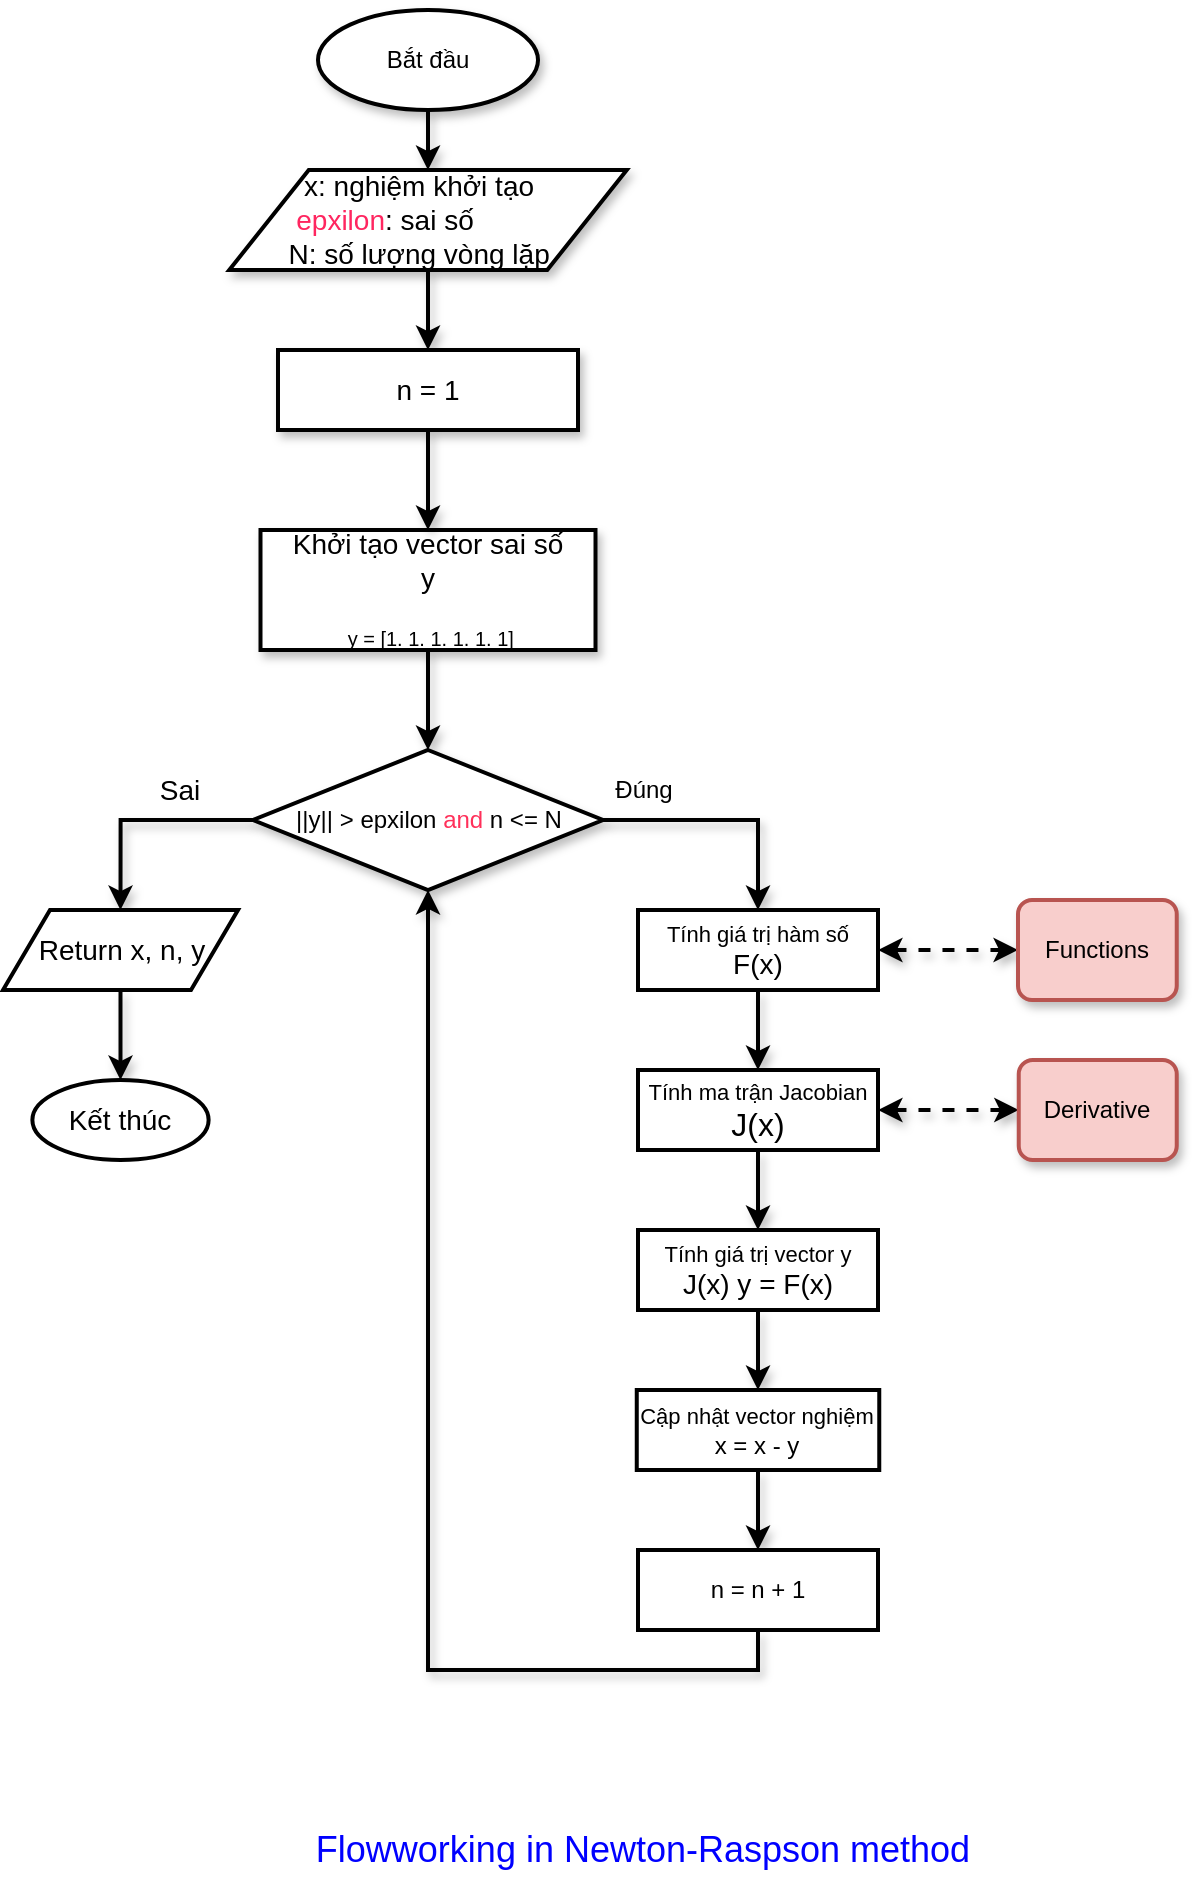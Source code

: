 <mxfile version="12.9.10" type="google"><diagram id="C5RBs43oDa-KdzZeNtuy" name="Page-1"><mxGraphModel dx="868" dy="488" grid="1" gridSize="10" guides="1" tooltips="1" connect="1" arrows="1" fold="1" page="1" pageScale="1" pageWidth="827" pageHeight="1169" math="0" shadow="0"><root><mxCell id="WIyWlLk6GJQsqaUBKTNV-0"/><mxCell id="WIyWlLk6GJQsqaUBKTNV-1" parent="WIyWlLk6GJQsqaUBKTNV-0"/><mxCell id="SQSyZdrci5-xPN-aQTmg-36" style="edgeStyle=orthogonalEdgeStyle;rounded=0;orthogonalLoop=1;jettySize=auto;html=1;exitX=0.5;exitY=1;exitDx=0;exitDy=0;entryX=0.5;entryY=0;entryDx=0;entryDy=0;shadow=1;strokeWidth=2;" parent="WIyWlLk6GJQsqaUBKTNV-1" source="SQSyZdrci5-xPN-aQTmg-0" target="SQSyZdrci5-xPN-aQTmg-1" edge="1"><mxGeometry relative="1" as="geometry"/></mxCell><mxCell id="SQSyZdrci5-xPN-aQTmg-0" value="Bắt đầu" style="ellipse;whiteSpace=wrap;html=1;shadow=1;comic=1;strokeWidth=2;" parent="WIyWlLk6GJQsqaUBKTNV-1" vertex="1"><mxGeometry x="330" y="110" width="110" height="50" as="geometry"/></mxCell><mxCell id="SQSyZdrci5-xPN-aQTmg-5" style="edgeStyle=orthogonalEdgeStyle;rounded=0;orthogonalLoop=1;jettySize=auto;html=1;exitX=0.5;exitY=1;exitDx=0;exitDy=0;entryX=0.5;entryY=0;entryDx=0;entryDy=0;shadow=1;strokeWidth=2;" parent="WIyWlLk6GJQsqaUBKTNV-1" source="SQSyZdrci5-xPN-aQTmg-1" target="SQSyZdrci5-xPN-aQTmg-11" edge="1"><mxGeometry relative="1" as="geometry"/></mxCell><mxCell id="SQSyZdrci5-xPN-aQTmg-1" value="&lt;font style=&quot;font-size: 14px&quot;&gt;&amp;nbsp; &amp;nbsp; &amp;nbsp; &amp;nbsp; &amp;nbsp;x: nghiệm khởi tạo&amp;nbsp;&lt;br&gt;&amp;nbsp; &amp;nbsp; &amp;nbsp; &amp;nbsp; &lt;font color=&quot;#ff2660&quot;&gt;epxilon&lt;/font&gt;: sai số&lt;br&gt;&amp;nbsp; &amp;nbsp; &amp;nbsp; &amp;nbsp;N: số lượng vòng lặp&lt;/font&gt;" style="shape=parallelogram;perimeter=parallelogramPerimeter;whiteSpace=wrap;html=1;shadow=1;comic=0;strokeWidth=2;align=left;" parent="WIyWlLk6GJQsqaUBKTNV-1" vertex="1"><mxGeometry x="285.63" y="190" width="198.75" height="50" as="geometry"/></mxCell><mxCell id="SQSyZdrci5-xPN-aQTmg-7" style="edgeStyle=orthogonalEdgeStyle;rounded=0;orthogonalLoop=1;jettySize=auto;html=1;exitX=0.5;exitY=1;exitDx=0;exitDy=0;entryX=0.5;entryY=0;entryDx=0;entryDy=0;entryPerimeter=0;shadow=1;strokeWidth=2;" parent="WIyWlLk6GJQsqaUBKTNV-1" source="SQSyZdrci5-xPN-aQTmg-3" target="SQSyZdrci5-xPN-aQTmg-6" edge="1"><mxGeometry relative="1" as="geometry"/></mxCell><mxCell id="SQSyZdrci5-xPN-aQTmg-3" value="&lt;font style=&quot;font-size: 14px&quot;&gt;Khởi tạo vector sai số&lt;br&gt;y&lt;br&gt;&lt;/font&gt;&lt;br&gt;&lt;font style=&quot;font-size: 10px&quot;&gt;&amp;nbsp;y = [1. 1. 1. 1. 1. 1]&lt;/font&gt;" style="rounded=0;whiteSpace=wrap;html=1;shadow=1;comic=0;strokeWidth=2;" parent="WIyWlLk6GJQsqaUBKTNV-1" vertex="1"><mxGeometry x="301.25" y="370" width="167.5" height="60" as="geometry"/></mxCell><mxCell id="SQSyZdrci5-xPN-aQTmg-15" style="edgeStyle=orthogonalEdgeStyle;rounded=0;orthogonalLoop=1;jettySize=auto;html=1;exitX=1;exitY=0.5;exitDx=0;exitDy=0;exitPerimeter=0;shadow=1;strokeWidth=2;entryX=0.5;entryY=0;entryDx=0;entryDy=0;" parent="WIyWlLk6GJQsqaUBKTNV-1" source="SQSyZdrci5-xPN-aQTmg-6" target="SQSyZdrci5-xPN-aQTmg-20" edge="1"><mxGeometry relative="1" as="geometry"><mxPoint x="550" y="570" as="targetPoint"/></mxGeometry></mxCell><mxCell id="SQSyZdrci5-xPN-aQTmg-6" value="||y|| &amp;gt; epxilon &lt;font color=&quot;#ff305a&quot;&gt;and&lt;/font&gt; n &amp;lt;= N" style="strokeWidth=2;html=1;shape=mxgraph.flowchart.decision;whiteSpace=wrap;shadow=1;comic=0;" parent="WIyWlLk6GJQsqaUBKTNV-1" vertex="1"><mxGeometry x="297.5" y="480" width="175" height="70" as="geometry"/></mxCell><mxCell id="SQSyZdrci5-xPN-aQTmg-13" style="edgeStyle=orthogonalEdgeStyle;rounded=0;orthogonalLoop=1;jettySize=auto;html=1;exitX=0.5;exitY=1;exitDx=0;exitDy=0;entryX=0.5;entryY=0;entryDx=0;entryDy=0;shadow=1;strokeWidth=2;" parent="WIyWlLk6GJQsqaUBKTNV-1" source="SQSyZdrci5-xPN-aQTmg-11" target="SQSyZdrci5-xPN-aQTmg-3" edge="1"><mxGeometry relative="1" as="geometry"/></mxCell><mxCell id="SQSyZdrci5-xPN-aQTmg-11" value="&lt;font style=&quot;font-size: 14px&quot;&gt;n = 1&lt;/font&gt;" style="rounded=0;whiteSpace=wrap;html=1;shadow=1;comic=0;strokeWidth=2;" parent="WIyWlLk6GJQsqaUBKTNV-1" vertex="1"><mxGeometry x="310" y="280" width="150" height="40" as="geometry"/></mxCell><mxCell id="SQSyZdrci5-xPN-aQTmg-16" value="Đúng" style="text;html=1;strokeColor=none;fillColor=none;align=center;verticalAlign=middle;whiteSpace=wrap;rounded=0;shadow=0;comic=0;" parent="WIyWlLk6GJQsqaUBKTNV-1" vertex="1"><mxGeometry x="472.5" y="490" width="40" height="20" as="geometry"/></mxCell><mxCell id="SQSyZdrci5-xPN-aQTmg-29" style="edgeStyle=orthogonalEdgeStyle;rounded=0;orthogonalLoop=1;jettySize=auto;html=1;exitX=0;exitY=0.5;exitDx=0;exitDy=0;entryX=0.5;entryY=0;entryDx=0;entryDy=0;shadow=1;strokeWidth=2;exitPerimeter=0;" parent="WIyWlLk6GJQsqaUBKTNV-1" source="SQSyZdrci5-xPN-aQTmg-6" target="SQSyZdrci5-xPN-aQTmg-28" edge="1"><mxGeometry relative="1" as="geometry"/></mxCell><mxCell id="SQSyZdrci5-xPN-aQTmg-18" value="&lt;font style=&quot;font-size: 14px&quot;&gt;Sai&lt;/font&gt;" style="text;html=1;strokeColor=none;fillColor=none;align=center;verticalAlign=middle;whiteSpace=wrap;rounded=0;shadow=0;comic=0;" parent="WIyWlLk6GJQsqaUBKTNV-1" vertex="1"><mxGeometry x="241.25" y="490" width="40" height="20" as="geometry"/></mxCell><mxCell id="SQSyZdrci5-xPN-aQTmg-22" style="edgeStyle=orthogonalEdgeStyle;rounded=0;orthogonalLoop=1;jettySize=auto;html=1;exitX=0.5;exitY=1;exitDx=0;exitDy=0;entryX=0.5;entryY=0;entryDx=0;entryDy=0;shadow=1;strokeWidth=2;" parent="WIyWlLk6GJQsqaUBKTNV-1" source="SQSyZdrci5-xPN-aQTmg-20" target="SQSyZdrci5-xPN-aQTmg-21" edge="1"><mxGeometry relative="1" as="geometry"/></mxCell><mxCell id="SQSyZdrci5-xPN-aQTmg-47" style="edgeStyle=orthogonalEdgeStyle;rounded=0;orthogonalLoop=1;jettySize=auto;html=1;exitX=1;exitY=0.5;exitDx=0;exitDy=0;entryX=0;entryY=0.5;entryDx=0;entryDy=0;shadow=1;strokeWidth=2;endArrow=classic;endFill=1;startArrow=classic;startFill=1;jumpSize=1;dashed=1;" parent="WIyWlLk6GJQsqaUBKTNV-1" source="SQSyZdrci5-xPN-aQTmg-20" target="SQSyZdrci5-xPN-aQTmg-43" edge="1"><mxGeometry relative="1" as="geometry"/></mxCell><mxCell id="SQSyZdrci5-xPN-aQTmg-20" value="&lt;font style=&quot;font-size: 11px&quot;&gt;Tính giá trị hàm số&lt;/font&gt;&lt;br&gt;&lt;font style=&quot;font-size: 14px&quot;&gt;F(x)&lt;/font&gt;" style="rounded=0;whiteSpace=wrap;html=1;shadow=0;comic=0;strokeColor=#000000;strokeWidth=2;fillColor=#ffffff;" parent="WIyWlLk6GJQsqaUBKTNV-1" vertex="1"><mxGeometry x="490" y="560" width="120" height="40" as="geometry"/></mxCell><mxCell id="SQSyZdrci5-xPN-aQTmg-24" style="edgeStyle=orthogonalEdgeStyle;rounded=0;orthogonalLoop=1;jettySize=auto;html=1;exitX=0.5;exitY=1;exitDx=0;exitDy=0;entryX=0.5;entryY=0;entryDx=0;entryDy=0;shadow=1;strokeWidth=2;" parent="WIyWlLk6GJQsqaUBKTNV-1" source="SQSyZdrci5-xPN-aQTmg-21" target="SQSyZdrci5-xPN-aQTmg-23" edge="1"><mxGeometry relative="1" as="geometry"/></mxCell><mxCell id="SQSyZdrci5-xPN-aQTmg-48" style="edgeStyle=orthogonalEdgeStyle;rounded=0;jumpSize=1;orthogonalLoop=1;jettySize=auto;html=1;exitX=1;exitY=0.5;exitDx=0;exitDy=0;shadow=1;startArrow=classic;startFill=1;endArrow=classic;endFill=1;strokeWidth=2;entryX=0;entryY=0.5;entryDx=0;entryDy=0;dashed=1;" parent="WIyWlLk6GJQsqaUBKTNV-1" source="SQSyZdrci5-xPN-aQTmg-21" target="SQSyZdrci5-xPN-aQTmg-44" edge="1"><mxGeometry relative="1" as="geometry"><mxPoint x="690" y="670" as="targetPoint"/></mxGeometry></mxCell><mxCell id="SQSyZdrci5-xPN-aQTmg-21" value="&lt;font&gt;&lt;span style=&quot;font-size: 11px&quot;&gt;Tính ma trận Jacobian&lt;/span&gt;&lt;br&gt;&lt;font size=&quot;3&quot;&gt;J(x)&lt;/font&gt;&lt;br&gt;&lt;/font&gt;" style="rounded=0;whiteSpace=wrap;html=1;shadow=0;comic=0;strokeColor=#000000;strokeWidth=2;fillColor=#ffffff;" parent="WIyWlLk6GJQsqaUBKTNV-1" vertex="1"><mxGeometry x="490" y="640" width="120" height="40" as="geometry"/></mxCell><mxCell id="SQSyZdrci5-xPN-aQTmg-25" style="edgeStyle=orthogonalEdgeStyle;rounded=0;orthogonalLoop=1;jettySize=auto;html=1;exitX=0.5;exitY=1;exitDx=0;exitDy=0;shadow=1;strokeWidth=2;entryX=0.5;entryY=0;entryDx=0;entryDy=0;" parent="WIyWlLk6GJQsqaUBKTNV-1" source="SQSyZdrci5-xPN-aQTmg-23" target="SQSyZdrci5-xPN-aQTmg-26" edge="1"><mxGeometry relative="1" as="geometry"><mxPoint x="550" y="870" as="targetPoint"/><Array as="points"/></mxGeometry></mxCell><mxCell id="SQSyZdrci5-xPN-aQTmg-23" value="&lt;font style=&quot;font-size: 11px&quot;&gt;Tính giá trị vector y&lt;/font&gt;&lt;br&gt;&lt;font style=&quot;font-size: 14px&quot;&gt;J(x) y = F(x)&lt;/font&gt;" style="rounded=0;whiteSpace=wrap;html=1;shadow=0;comic=0;strokeColor=#000000;strokeWidth=2;fillColor=#ffffff;" parent="WIyWlLk6GJQsqaUBKTNV-1" vertex="1"><mxGeometry x="490" y="720" width="120" height="40" as="geometry"/></mxCell><mxCell id="SQSyZdrci5-xPN-aQTmg-34" style="edgeStyle=orthogonalEdgeStyle;rounded=0;orthogonalLoop=1;jettySize=auto;html=1;exitX=0.5;exitY=1;exitDx=0;exitDy=0;entryX=0.5;entryY=0;entryDx=0;entryDy=0;shadow=1;strokeWidth=2;" parent="WIyWlLk6GJQsqaUBKTNV-1" source="SQSyZdrci5-xPN-aQTmg-26" target="SQSyZdrci5-xPN-aQTmg-33" edge="1"><mxGeometry relative="1" as="geometry"/></mxCell><mxCell id="SQSyZdrci5-xPN-aQTmg-26" value="&lt;font style=&quot;font-size: 11px&quot;&gt;Cập nhật vector nghiệm&lt;/font&gt;&lt;br&gt;x = x - y" style="rounded=0;whiteSpace=wrap;html=1;shadow=0;comic=0;strokeColor=#000000;strokeWidth=2;fillColor=#ffffff;" parent="WIyWlLk6GJQsqaUBKTNV-1" vertex="1"><mxGeometry x="489.38" y="800" width="121.25" height="40" as="geometry"/></mxCell><mxCell id="SQSyZdrci5-xPN-aQTmg-51" style="edgeStyle=orthogonalEdgeStyle;rounded=0;jumpSize=1;orthogonalLoop=1;jettySize=auto;html=1;exitX=0.5;exitY=1;exitDx=0;exitDy=0;entryX=0.5;entryY=0;entryDx=0;entryDy=0;shadow=1;startArrow=none;startFill=0;endArrow=classic;endFill=1;strokeWidth=2;" parent="WIyWlLk6GJQsqaUBKTNV-1" source="SQSyZdrci5-xPN-aQTmg-28" target="SQSyZdrci5-xPN-aQTmg-49" edge="1"><mxGeometry relative="1" as="geometry"/></mxCell><mxCell id="SQSyZdrci5-xPN-aQTmg-28" value="&lt;font style=&quot;font-size: 14px&quot;&gt;Return x, n, y&lt;/font&gt;" style="shape=parallelogram;perimeter=parallelogramPerimeter;whiteSpace=wrap;html=1;shadow=0;comic=0;strokeColor=#000000;strokeWidth=2;fillColor=#ffffff;" parent="WIyWlLk6GJQsqaUBKTNV-1" vertex="1"><mxGeometry x="172.5" y="560" width="117.5" height="40" as="geometry"/></mxCell><mxCell id="SQSyZdrci5-xPN-aQTmg-35" style="edgeStyle=orthogonalEdgeStyle;rounded=0;orthogonalLoop=1;jettySize=auto;html=1;exitX=0.5;exitY=1;exitDx=0;exitDy=0;shadow=1;strokeWidth=2;entryX=0.5;entryY=1;entryDx=0;entryDy=0;entryPerimeter=0;" parent="WIyWlLk6GJQsqaUBKTNV-1" source="SQSyZdrci5-xPN-aQTmg-33" target="SQSyZdrci5-xPN-aQTmg-6" edge="1"><mxGeometry relative="1" as="geometry"><mxPoint x="390" y="578" as="targetPoint"/></mxGeometry></mxCell><mxCell id="SQSyZdrci5-xPN-aQTmg-33" value="n = n + 1" style="rounded=0;whiteSpace=wrap;html=1;shadow=0;comic=0;strokeColor=#000000;strokeWidth=2;fillColor=#ffffff;" parent="WIyWlLk6GJQsqaUBKTNV-1" vertex="1"><mxGeometry x="490" y="880" width="120" height="40" as="geometry"/></mxCell><mxCell id="SQSyZdrci5-xPN-aQTmg-37" value="&lt;font color=&quot;#0000ff&quot;&gt;&lt;span style=&quot;font-size: 18px&quot;&gt;Flowworking in Newton-Raspson method&lt;/span&gt;&lt;/font&gt;" style="text;html=1;strokeColor=none;fillColor=none;align=center;verticalAlign=middle;whiteSpace=wrap;rounded=0;shadow=0;comic=0;" parent="WIyWlLk6GJQsqaUBKTNV-1" vertex="1"><mxGeometry x="323.13" y="1010" width="338.75" height="40" as="geometry"/></mxCell><mxCell id="SQSyZdrci5-xPN-aQTmg-43" value="Functions" style="rounded=1;whiteSpace=wrap;html=1;absoluteArcSize=1;arcSize=14;strokeWidth=2;shadow=1;fillColor=#f8cecc;strokeColor=#b85450;" parent="WIyWlLk6GJQsqaUBKTNV-1" vertex="1"><mxGeometry x="680" y="555" width="79.37" height="50" as="geometry"/></mxCell><mxCell id="SQSyZdrci5-xPN-aQTmg-44" value="Derivative" style="rounded=1;whiteSpace=wrap;html=1;absoluteArcSize=1;arcSize=14;strokeWidth=2;shadow=1;fillColor=#f8cecc;strokeColor=#b85450;" parent="WIyWlLk6GJQsqaUBKTNV-1" vertex="1"><mxGeometry x="680.37" y="635" width="79" height="50" as="geometry"/></mxCell><mxCell id="SQSyZdrci5-xPN-aQTmg-49" value="&lt;font style=&quot;font-size: 14px&quot;&gt;Kết thúc&lt;/font&gt;" style="ellipse;whiteSpace=wrap;html=1;shadow=0;comic=0;strokeColor=#000000;strokeWidth=2;fillColor=#ffffff;" parent="WIyWlLk6GJQsqaUBKTNV-1" vertex="1"><mxGeometry x="187.19" y="645" width="88.12" height="40" as="geometry"/></mxCell></root></mxGraphModel></diagram></mxfile>